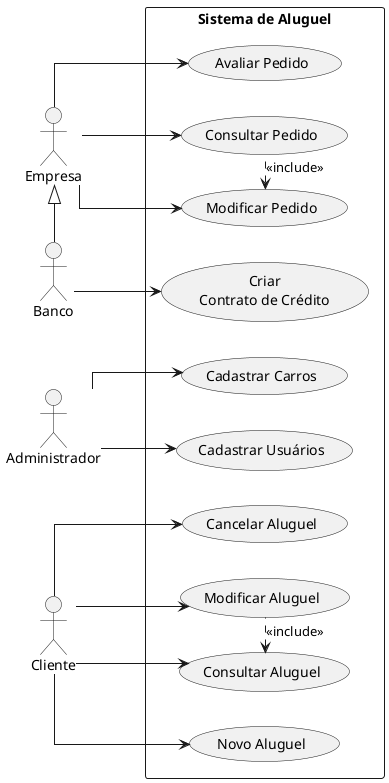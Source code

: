 @startuml
left to right direction
skinparam linetype ortho

actor "Administrador" as admin
actor "Cliente" as cliente
actor "Empresa" as empresa
actor "Banco" as banco

rectangle "Sistema de Aluguel" {
    usecase "Cadastrar Usuários" as uc0
    usecase "Cadastrar Carros" as uc1
    usecase "Novo Aluguel" as uc2
    usecase "Consultar Aluguel" as uc3
    usecase "Modificar Aluguel" as uc4
    usecase "Cancelar Aluguel" as uc5

    usecase "Consultar Pedido" as uc6
    usecase "Modificar Pedido" as uc7
    usecase "Avaliar Pedido" as uc8
    usecase "Criar\nContrato de Crédito" as uc9

}

banco -left-|> empresa
banco -> uc9

admin --> uc0
admin --> uc1

cliente --> uc2
cliente --> uc3
cliente --> uc4
cliente --> uc5
uc4 .left.> uc3 :<<include>>

empresa --> uc6
empresa --> uc7
empresa --> uc8
uc6 .left.> uc7 :<<include>>

@enduml
